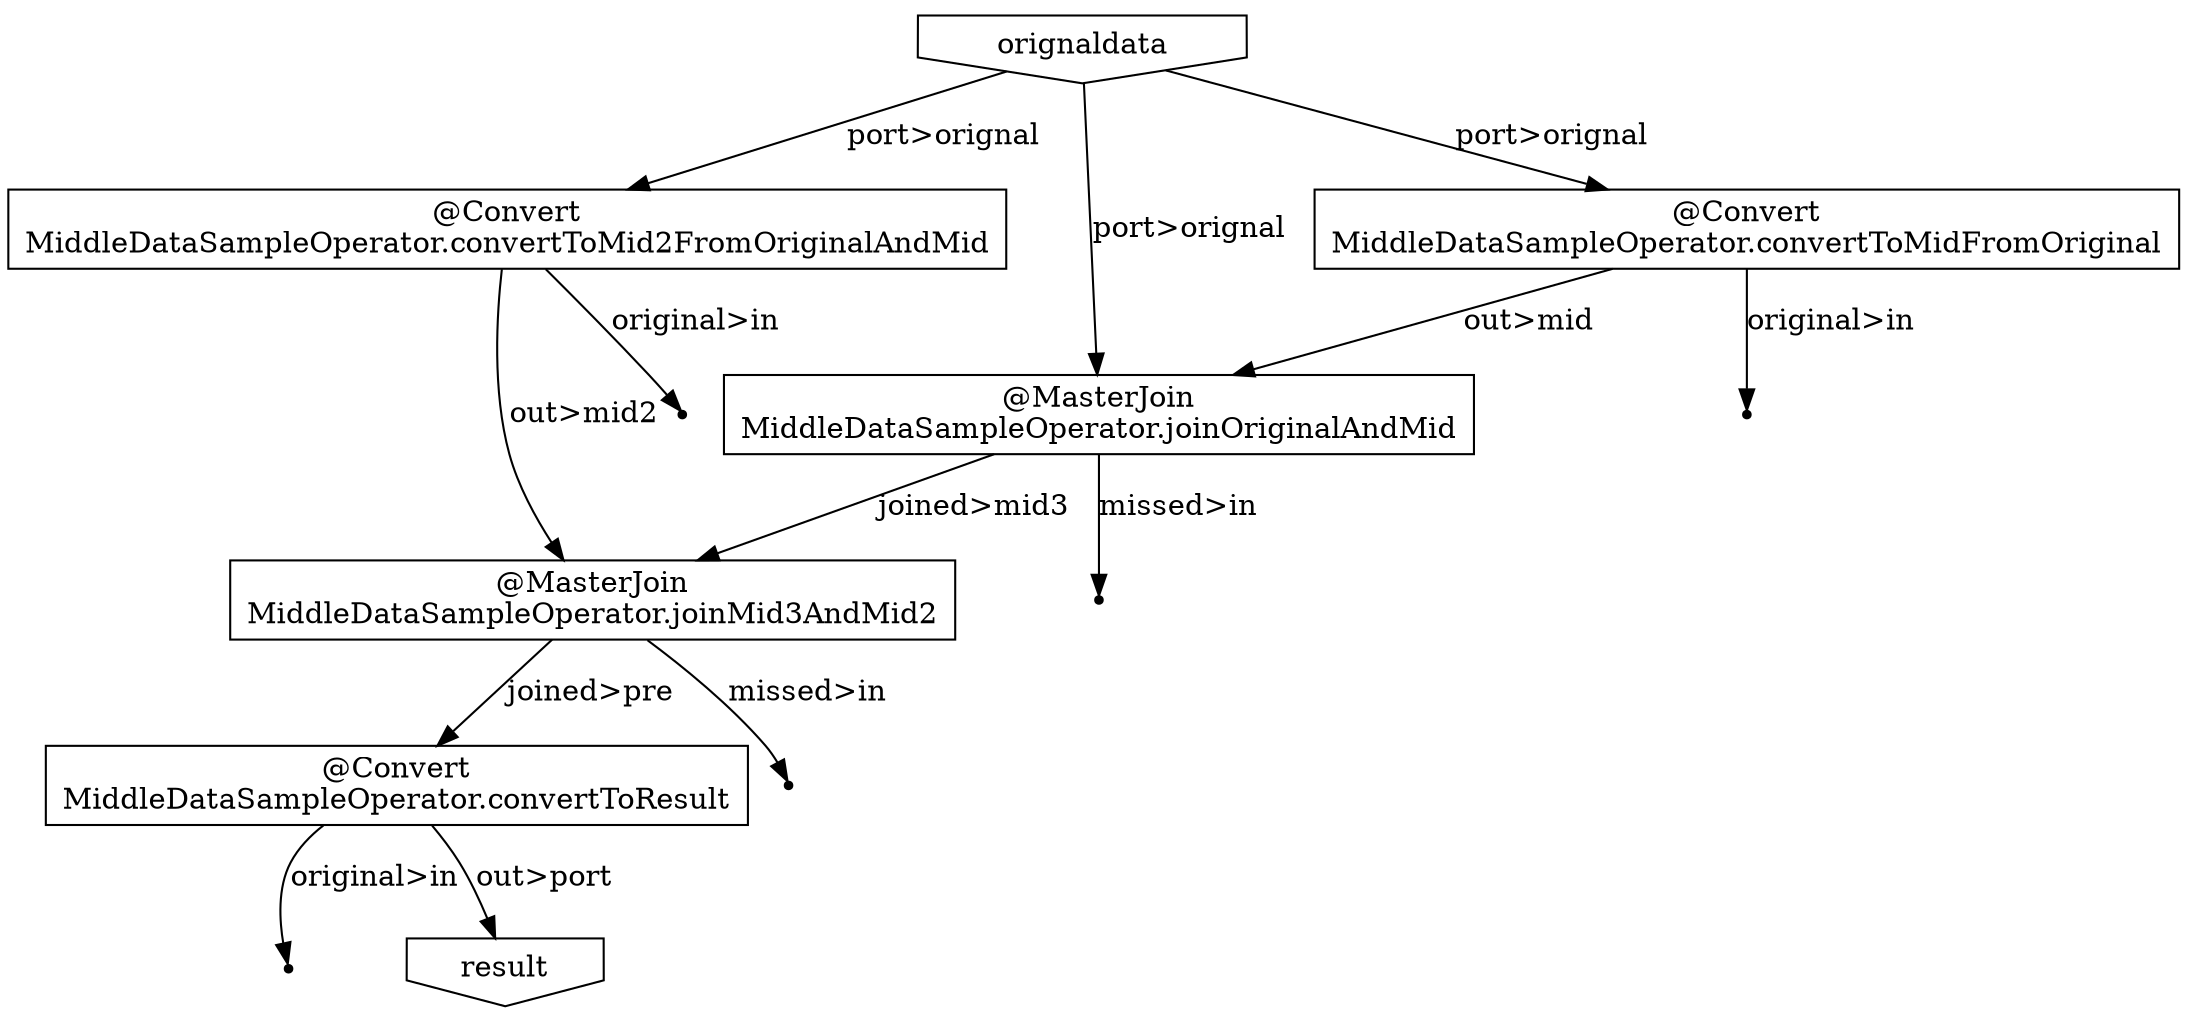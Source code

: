 digraph {
    "07ff917d-b2a3-4abd-a8fc-4fb5b1eb7093" [shape=box, label="@MasterJoin\nMiddleDataSampleOperator.joinMid3AndMid2"];
    "7ac86eab-b7d3-4603-ab13-613bda037e93" [shape=box, label="@Convert\nMiddleDataSampleOperator.convertToMid2FromOriginalAndMid"];
    "34fbf71b-8331-46dd-a3b0-f3b4fc26c46b" [shape=point];
    "8414a71f-a015-4387-a0a8-c01a27eef809" [shape=invhouse, label="result"];
    "8bf6ceda-c4ac-4db6-9cd1-51edc5856a87" [shape=box, label="@Convert\nMiddleDataSampleOperator.convertToResult"];
    "6aa9adb3-3b94-46ab-95c6-0491eeca9357" [shape=point];
    "7f0c2d72-83db-4c5e-b0ed-b85ccde4b039" [shape=invhouse, label="orignaldata"];
    "beb8e5e2-0536-41ae-95b1-ba7682be7537" [shape=box, label="@MasterJoin\nMiddleDataSampleOperator.joinOriginalAndMid"];
    "7799e9e0-4ec7-42b9-b7d9-b590236c4284" [shape=point];
    "167526d3-68ee-4254-8f00-8077ed26855f" [shape=point];
    "086eee55-f76e-4c67-ad13-01e04b05da4f" [shape=point];
    "29fe9212-cde8-4538-8c02-1c9c3f708001" [shape=box, label="@Convert\nMiddleDataSampleOperator.convertToMidFromOriginal"];
    "07ff917d-b2a3-4abd-a8fc-4fb5b1eb7093" -> "8bf6ceda-c4ac-4db6-9cd1-51edc5856a87" [label="joined>pre"];
    "07ff917d-b2a3-4abd-a8fc-4fb5b1eb7093" -> "7799e9e0-4ec7-42b9-b7d9-b590236c4284" [label="missed>in"];
    "7ac86eab-b7d3-4603-ab13-613bda037e93" -> "167526d3-68ee-4254-8f00-8077ed26855f" [label="original>in"];
    "7ac86eab-b7d3-4603-ab13-613bda037e93" -> "07ff917d-b2a3-4abd-a8fc-4fb5b1eb7093" [label="out>mid2"];
    "8bf6ceda-c4ac-4db6-9cd1-51edc5856a87" -> "34fbf71b-8331-46dd-a3b0-f3b4fc26c46b" [label="original>in"];
    "8bf6ceda-c4ac-4db6-9cd1-51edc5856a87" -> "8414a71f-a015-4387-a0a8-c01a27eef809" [label="out>port"];
    "7f0c2d72-83db-4c5e-b0ed-b85ccde4b039" -> "7ac86eab-b7d3-4603-ab13-613bda037e93" [label="port>orignal"];
    "7f0c2d72-83db-4c5e-b0ed-b85ccde4b039" -> "beb8e5e2-0536-41ae-95b1-ba7682be7537" [label="port>orignal"];
    "7f0c2d72-83db-4c5e-b0ed-b85ccde4b039" -> "29fe9212-cde8-4538-8c02-1c9c3f708001" [label="port>orignal"];
    "beb8e5e2-0536-41ae-95b1-ba7682be7537" -> "07ff917d-b2a3-4abd-a8fc-4fb5b1eb7093" [label="joined>mid3"];
    "beb8e5e2-0536-41ae-95b1-ba7682be7537" -> "086eee55-f76e-4c67-ad13-01e04b05da4f" [label="missed>in"];
    "29fe9212-cde8-4538-8c02-1c9c3f708001" -> "6aa9adb3-3b94-46ab-95c6-0491eeca9357" [label="original>in"];
    "29fe9212-cde8-4538-8c02-1c9c3f708001" -> "beb8e5e2-0536-41ae-95b1-ba7682be7537" [label="out>mid"];
}
